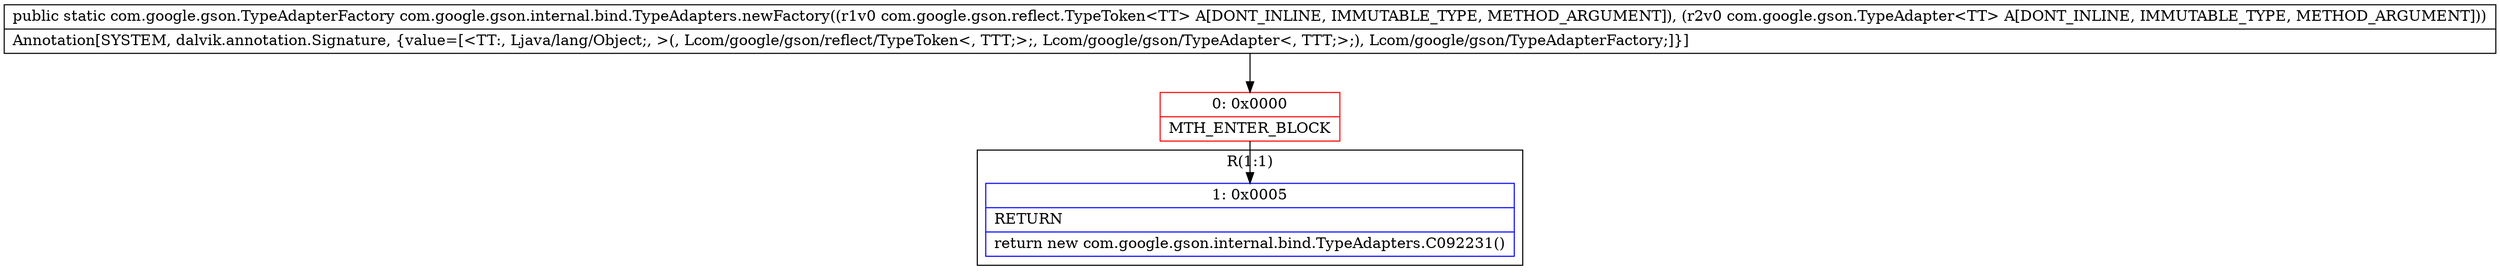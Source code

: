 digraph "CFG forcom.google.gson.internal.bind.TypeAdapters.newFactory(Lcom\/google\/gson\/reflect\/TypeToken;Lcom\/google\/gson\/TypeAdapter;)Lcom\/google\/gson\/TypeAdapterFactory;" {
subgraph cluster_Region_1338117931 {
label = "R(1:1)";
node [shape=record,color=blue];
Node_1 [shape=record,label="{1\:\ 0x0005|RETURN\l|return new com.google.gson.internal.bind.TypeAdapters.C092231()\l}"];
}
Node_0 [shape=record,color=red,label="{0\:\ 0x0000|MTH_ENTER_BLOCK\l}"];
MethodNode[shape=record,label="{public static com.google.gson.TypeAdapterFactory com.google.gson.internal.bind.TypeAdapters.newFactory((r1v0 com.google.gson.reflect.TypeToken\<TT\> A[DONT_INLINE, IMMUTABLE_TYPE, METHOD_ARGUMENT]), (r2v0 com.google.gson.TypeAdapter\<TT\> A[DONT_INLINE, IMMUTABLE_TYPE, METHOD_ARGUMENT]))  | Annotation[SYSTEM, dalvik.annotation.Signature, \{value=[\<TT:, Ljava\/lang\/Object;, \>(, Lcom\/google\/gson\/reflect\/TypeToken\<, TTT;\>;, Lcom\/google\/gson\/TypeAdapter\<, TTT;\>;), Lcom\/google\/gson\/TypeAdapterFactory;]\}]\l}"];
MethodNode -> Node_0;
Node_0 -> Node_1;
}

